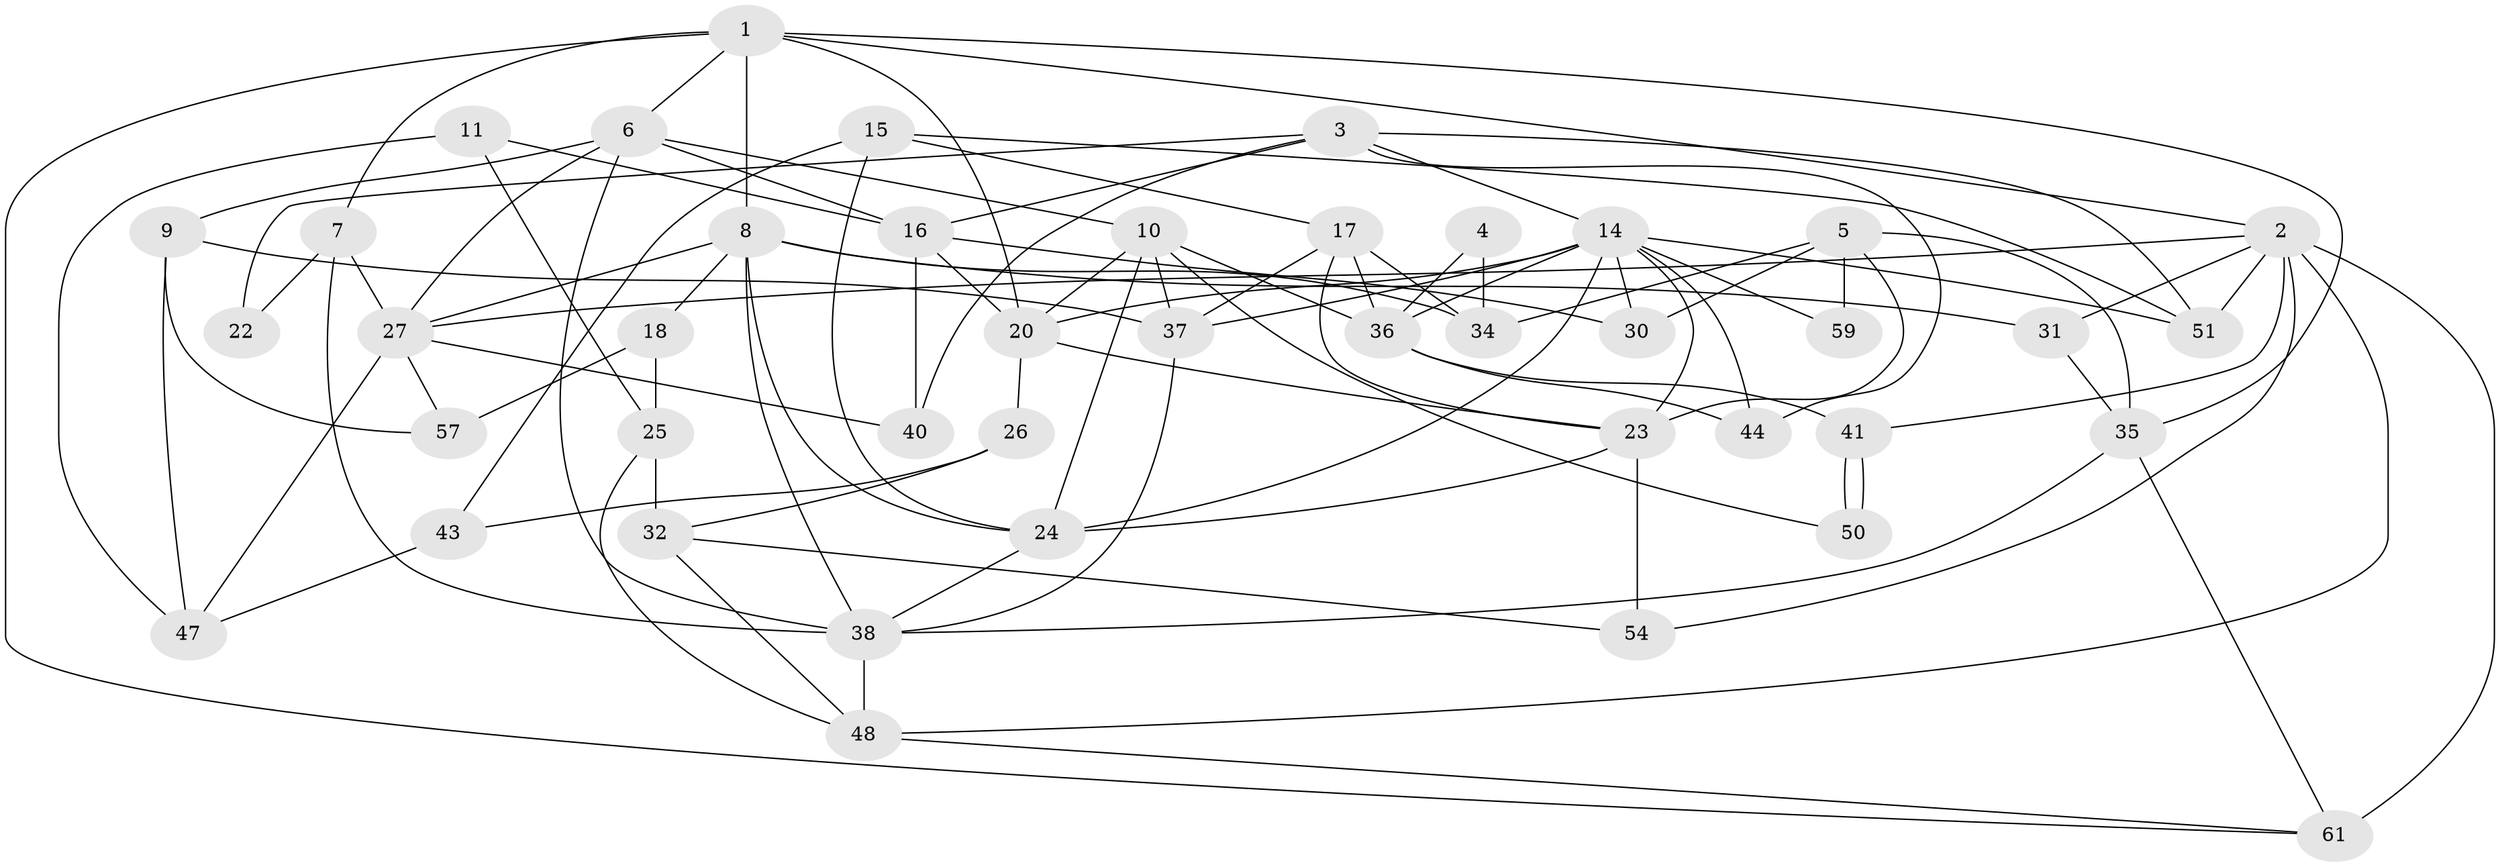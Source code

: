 // Generated by graph-tools (version 1.1) at 2025/24/03/03/25 07:24:03]
// undirected, 43 vertices, 99 edges
graph export_dot {
graph [start="1"]
  node [color=gray90,style=filled];
  1 [super="+19"];
  2 [super="+12"];
  3 [super="+49"];
  4;
  5 [super="+42"];
  6 [super="+58"];
  7;
  8 [super="+13"];
  9;
  10 [super="+45"];
  11;
  14 [super="+62"];
  15 [super="+33"];
  16 [super="+28"];
  17 [super="+21"];
  18;
  20 [super="+29"];
  22;
  23 [super="+53"];
  24;
  25;
  26;
  27;
  30;
  31 [super="+39"];
  32;
  34;
  35 [super="+52"];
  36 [super="+55"];
  37 [super="+60"];
  38 [super="+46"];
  40;
  41;
  43;
  44;
  47;
  48 [super="+56"];
  50;
  51;
  54;
  57;
  59;
  61;
  1 -- 35;
  1 -- 7;
  1 -- 8;
  1 -- 6;
  1 -- 61;
  1 -- 20;
  1 -- 2;
  2 -- 27;
  2 -- 61 [weight=2];
  2 -- 41;
  2 -- 51;
  2 -- 54;
  2 -- 48;
  2 -- 31;
  3 -- 51;
  3 -- 22;
  3 -- 44;
  3 -- 40;
  3 -- 16;
  3 -- 14;
  4 -- 34;
  4 -- 36;
  5 -- 35;
  5 -- 34;
  5 -- 59;
  5 -- 30;
  5 -- 23;
  6 -- 27;
  6 -- 16;
  6 -- 10;
  6 -- 38;
  6 -- 9;
  7 -- 27;
  7 -- 22;
  7 -- 38;
  8 -- 24;
  8 -- 18;
  8 -- 27;
  8 -- 38;
  8 -- 34;
  8 -- 31;
  9 -- 47;
  9 -- 57;
  9 -- 37;
  10 -- 20;
  10 -- 37;
  10 -- 50;
  10 -- 36;
  10 -- 24;
  11 -- 47;
  11 -- 25;
  11 -- 16;
  14 -- 37;
  14 -- 23;
  14 -- 20;
  14 -- 51;
  14 -- 36;
  14 -- 30;
  14 -- 24;
  14 -- 59;
  14 -- 44;
  15 -- 24;
  15 -- 17;
  15 -- 43;
  15 -- 51;
  16 -- 30;
  16 -- 20;
  16 -- 40;
  17 -- 36 [weight=2];
  17 -- 34;
  17 -- 37;
  17 -- 23;
  18 -- 25;
  18 -- 57;
  20 -- 23;
  20 -- 26;
  23 -- 24;
  23 -- 54;
  24 -- 38;
  25 -- 32;
  25 -- 48;
  26 -- 32;
  26 -- 43;
  27 -- 57;
  27 -- 40;
  27 -- 47;
  31 -- 35 [weight=2];
  32 -- 54;
  32 -- 48;
  35 -- 61 [weight=2];
  35 -- 38;
  36 -- 44;
  36 -- 41;
  37 -- 38;
  38 -- 48;
  41 -- 50;
  41 -- 50;
  43 -- 47;
  48 -- 61;
}
